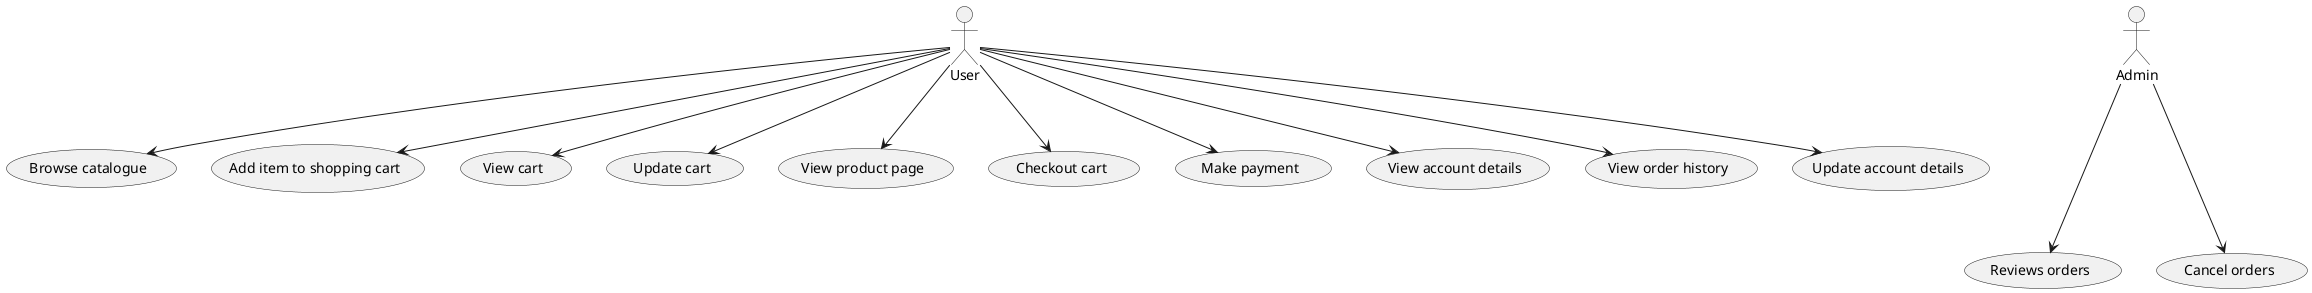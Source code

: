 @startuml UseCase
User --> (Browse catalogue)
User --> (Add item to shopping cart)
User --> (View cart)
User --> (Update cart)
User --> (View product page)
User --> (Checkout cart)
User --> (Make payment)
User --> (View account details)
User --> (View order history)
User --> (Update account details)

:Admin: ---> (Reviews orders) 
:Admin: ---> (Cancel orders) 
@enduml